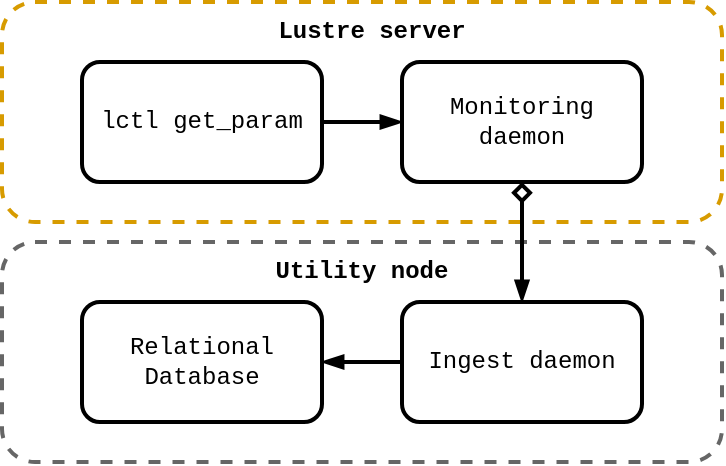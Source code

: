 <mxfile version="20.3.0" type="device"><diagram id="nkQReMaoDUXTgwUwm7uC" name="Page-1"><mxGraphModel dx="963" dy="590" grid="1" gridSize="10" guides="1" tooltips="1" connect="1" arrows="1" fold="1" page="1" pageScale="1" pageWidth="583" pageHeight="827" math="0" shadow="0"><root><mxCell id="0"/><mxCell id="1" parent="0"/><mxCell id="PYKcylWrf3t0LSj3RDaE-15" value="" style="rounded=1;whiteSpace=wrap;html=1;strokeWidth=2;fontFamily=Courier New;fillColor=none;dashed=1;fontColor=#333333;strokeColor=#666666;" vertex="1" parent="1"><mxGeometry x="80" y="280" width="360" height="110" as="geometry"/></mxCell><mxCell id="PYKcylWrf3t0LSj3RDaE-14" value="" style="rounded=1;whiteSpace=wrap;html=1;strokeWidth=2;fontFamily=Courier New;fillColor=none;dashed=1;strokeColor=#d79b00;" vertex="1" parent="1"><mxGeometry x="80" y="160" width="360" height="110" as="geometry"/></mxCell><mxCell id="PYKcylWrf3t0LSj3RDaE-3" style="edgeStyle=orthogonalEdgeStyle;rounded=0;orthogonalLoop=1;jettySize=auto;html=1;strokeWidth=2;endArrow=blockThin;endFill=1;startArrow=diamond;startFill=0;fontFamily=Courier New;" edge="1" parent="1" source="PYKcylWrf3t0LSj3RDaE-1" target="PYKcylWrf3t0LSj3RDaE-2"><mxGeometry relative="1" as="geometry"/></mxCell><mxCell id="PYKcylWrf3t0LSj3RDaE-9" style="edgeStyle=orthogonalEdgeStyle;rounded=0;orthogonalLoop=1;jettySize=auto;html=1;strokeWidth=2;startArrow=blockThin;startFill=1;endArrow=none;endFill=0;fontFamily=Courier New;" edge="1" parent="1" source="PYKcylWrf3t0LSj3RDaE-1" target="PYKcylWrf3t0LSj3RDaE-8"><mxGeometry relative="1" as="geometry"/></mxCell><mxCell id="PYKcylWrf3t0LSj3RDaE-1" value="Monitoring daemon" style="rounded=1;whiteSpace=wrap;html=1;strokeWidth=2;fontFamily=Courier New;" vertex="1" parent="1"><mxGeometry x="280" y="190" width="120" height="60" as="geometry"/></mxCell><mxCell id="PYKcylWrf3t0LSj3RDaE-5" style="edgeStyle=orthogonalEdgeStyle;rounded=0;orthogonalLoop=1;jettySize=auto;html=1;strokeWidth=2;startArrow=none;startFill=0;endArrow=blockThin;endFill=1;fontFamily=Courier New;" edge="1" parent="1" source="PYKcylWrf3t0LSj3RDaE-2" target="PYKcylWrf3t0LSj3RDaE-4"><mxGeometry relative="1" as="geometry"/></mxCell><mxCell id="PYKcylWrf3t0LSj3RDaE-2" value="Ingest daemon" style="rounded=1;whiteSpace=wrap;html=1;strokeWidth=2;fontFamily=Courier New;" vertex="1" parent="1"><mxGeometry x="280" y="310" width="120" height="60" as="geometry"/></mxCell><mxCell id="PYKcylWrf3t0LSj3RDaE-4" value="Relational Database" style="rounded=1;whiteSpace=wrap;html=1;strokeWidth=2;fontFamily=Courier New;" vertex="1" parent="1"><mxGeometry x="120" y="310" width="120" height="60" as="geometry"/></mxCell><mxCell id="PYKcylWrf3t0LSj3RDaE-8" value="lctl get_param" style="rounded=1;whiteSpace=wrap;html=1;strokeWidth=2;fontFamily=Courier New;" vertex="1" parent="1"><mxGeometry x="120" y="190" width="120" height="60" as="geometry"/></mxCell><mxCell id="PYKcylWrf3t0LSj3RDaE-10" value="Lustre server" style="text;html=1;strokeColor=none;fillColor=none;align=center;verticalAlign=middle;whiteSpace=wrap;rounded=0;strokeWidth=2;fontFamily=Courier New;fontStyle=1" vertex="1" parent="1"><mxGeometry x="210" y="160" width="110" height="30" as="geometry"/></mxCell><mxCell id="PYKcylWrf3t0LSj3RDaE-11" value="Utility node" style="text;html=1;strokeColor=none;fillColor=none;align=center;verticalAlign=middle;whiteSpace=wrap;rounded=0;strokeWidth=2;fontFamily=Courier New;fontStyle=1" vertex="1" parent="1"><mxGeometry x="200" y="280" width="120" height="30" as="geometry"/></mxCell></root></mxGraphModel></diagram></mxfile>